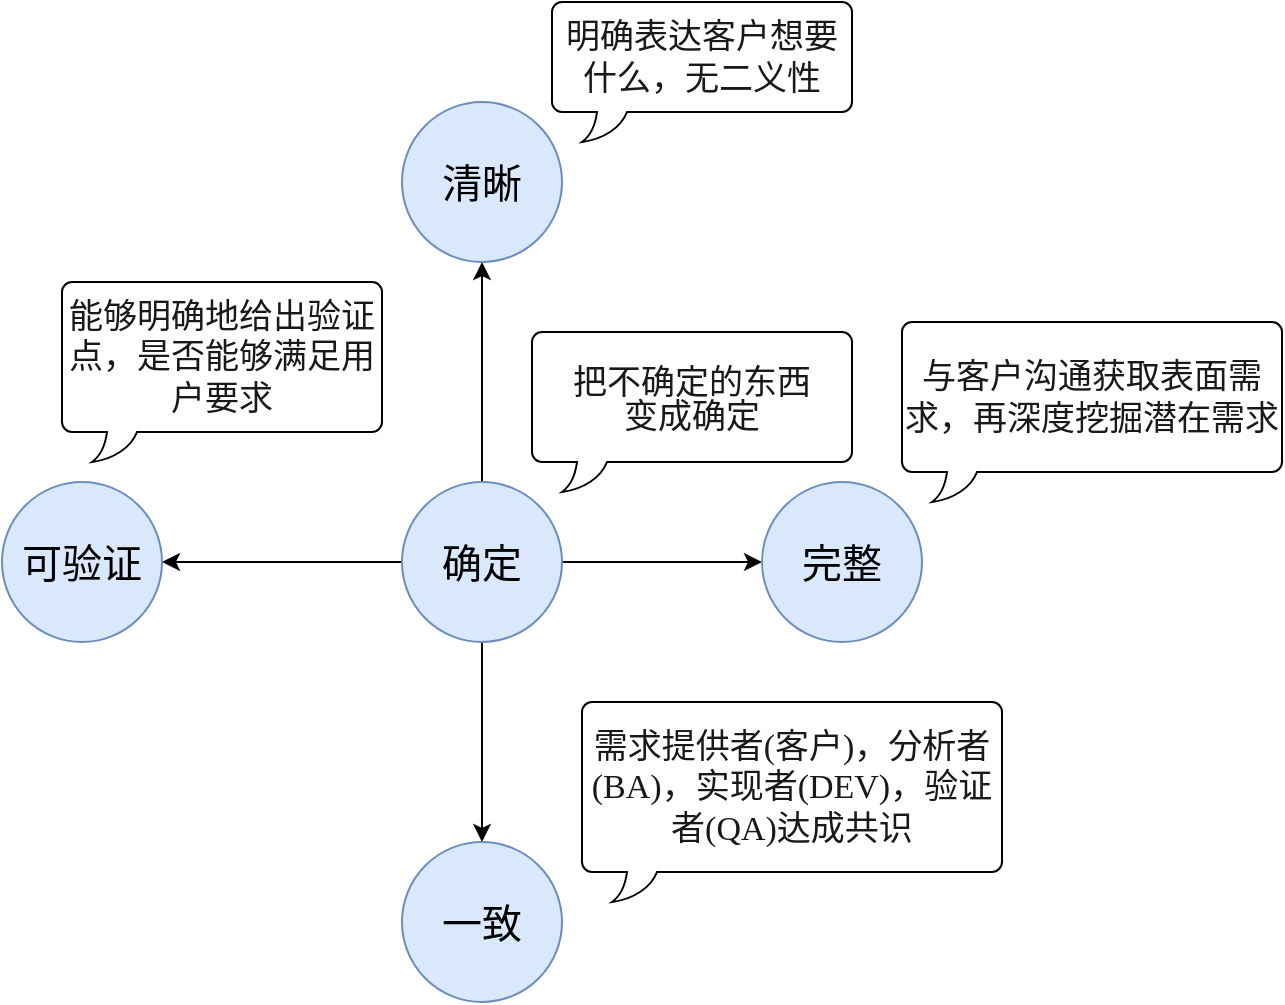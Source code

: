 <mxfile version="15.1.3" type="device"><diagram id="B9f5kImLaFyRW-KIJbRU" name="第 1 页"><mxGraphModel dx="1086" dy="806" grid="0" gridSize="10" guides="1" tooltips="1" connect="1" arrows="1" fold="1" page="1" pageScale="1" pageWidth="1169" pageHeight="1654" math="0" shadow="0"><root><mxCell id="0"/><mxCell id="1" parent="0"/><mxCell id="3IG1kTOLzrX2wCeYkLsP-20" value="" style="edgeStyle=orthogonalEdgeStyle;rounded=0;orthogonalLoop=1;jettySize=auto;html=1;fontSize=17;" edge="1" parent="1" source="3IG1kTOLzrX2wCeYkLsP-1" target="3IG1kTOLzrX2wCeYkLsP-6"><mxGeometry relative="1" as="geometry"/></mxCell><mxCell id="3IG1kTOLzrX2wCeYkLsP-21" value="" style="edgeStyle=orthogonalEdgeStyle;rounded=0;orthogonalLoop=1;jettySize=auto;html=1;fontSize=17;" edge="1" parent="1" source="3IG1kTOLzrX2wCeYkLsP-1" target="3IG1kTOLzrX2wCeYkLsP-4"><mxGeometry relative="1" as="geometry"/></mxCell><mxCell id="3IG1kTOLzrX2wCeYkLsP-22" value="" style="edgeStyle=orthogonalEdgeStyle;rounded=0;orthogonalLoop=1;jettySize=auto;html=1;fontSize=17;" edge="1" parent="1" source="3IG1kTOLzrX2wCeYkLsP-1" target="3IG1kTOLzrX2wCeYkLsP-5"><mxGeometry relative="1" as="geometry"/></mxCell><mxCell id="3IG1kTOLzrX2wCeYkLsP-23" value="" style="edgeStyle=orthogonalEdgeStyle;rounded=0;orthogonalLoop=1;jettySize=auto;html=1;fontSize=17;" edge="1" parent="1" source="3IG1kTOLzrX2wCeYkLsP-1" target="3IG1kTOLzrX2wCeYkLsP-3"><mxGeometry relative="1" as="geometry"/></mxCell><mxCell id="3IG1kTOLzrX2wCeYkLsP-1" value="确定" style="ellipse;whiteSpace=wrap;html=1;aspect=fixed;fontSize=20;fillColor=#dae8fc;strokeColor=#6c8ebf;" vertex="1" parent="1"><mxGeometry x="520" y="360" width="80" height="80" as="geometry"/></mxCell><mxCell id="3IG1kTOLzrX2wCeYkLsP-3" value="可验证" style="ellipse;whiteSpace=wrap;html=1;aspect=fixed;fontSize=20;fillColor=#dae8fc;strokeColor=#6c8ebf;" vertex="1" parent="1"><mxGeometry x="320" y="360" width="80" height="80" as="geometry"/></mxCell><mxCell id="3IG1kTOLzrX2wCeYkLsP-4" value="清晰" style="ellipse;whiteSpace=wrap;html=1;aspect=fixed;fontSize=20;fillColor=#dae8fc;strokeColor=#6c8ebf;" vertex="1" parent="1"><mxGeometry x="520" y="170" width="80" height="80" as="geometry"/></mxCell><mxCell id="3IG1kTOLzrX2wCeYkLsP-5" value="一致" style="ellipse;whiteSpace=wrap;html=1;aspect=fixed;fontSize=20;fillColor=#dae8fc;strokeColor=#6c8ebf;" vertex="1" parent="1"><mxGeometry x="520" y="540" width="80" height="80" as="geometry"/></mxCell><mxCell id="3IG1kTOLzrX2wCeYkLsP-6" value="完整" style="ellipse;whiteSpace=wrap;html=1;aspect=fixed;fontSize=20;fillColor=#dae8fc;strokeColor=#6c8ebf;" vertex="1" parent="1"><mxGeometry x="700" y="360" width="80" height="80" as="geometry"/></mxCell><mxCell id="3IG1kTOLzrX2wCeYkLsP-14" value="&lt;span style=&quot;font-family: &amp;quot;microsoft yahei&amp;quot;; font-size: 17px; color: rgb(25, 25, 25);&quot;&gt;明确表达客户想要什么，无二义性&lt;/span&gt;" style="whiteSpace=wrap;html=1;shape=mxgraph.basic.roundRectCallout;dx=30;dy=15;size=5;boundedLbl=1;fontSize=17;" vertex="1" parent="1"><mxGeometry x="595" y="120" width="150" height="70" as="geometry"/></mxCell><mxCell id="3IG1kTOLzrX2wCeYkLsP-16" value="&lt;span style=&quot;font-family: &amp;quot;microsoft yahei&amp;quot;; font-size: 17px; color: rgb(25, 25, 25);&quot;&gt;与客户沟通获取表面需求，再深度挖掘潜在需求&lt;/span&gt;" style="whiteSpace=wrap;html=1;shape=mxgraph.basic.roundRectCallout;dx=30;dy=15;size=5;boundedLbl=1;fontSize=17;" vertex="1" parent="1"><mxGeometry x="770" y="280" width="190" height="90" as="geometry"/></mxCell><mxCell id="3IG1kTOLzrX2wCeYkLsP-17" value="&lt;p align=&quot;center&quot; style=&quot;margin: 0px ; line-height: 100% ; font-size: 17px&quot;&gt;&lt;span style=&quot;font-family: &amp;#34;microsoft yahei&amp;#34; ; font-size: 17px ; color: rgb(25 , 25 , 25)&quot;&gt;把不确定的东西&lt;/span&gt;&lt;/p&gt;&lt;p align=&quot;center&quot; style=&quot;margin: 0px ; line-height: 100% ; font-size: 17px&quot;&gt;&lt;span style=&quot;font-family: &amp;#34;microsoft yahei&amp;#34; ; font-size: 17px ; color: rgb(25 , 25 , 25)&quot;&gt;变成确定&lt;/span&gt;&lt;/p&gt;" style="whiteSpace=wrap;html=1;shape=mxgraph.basic.roundRectCallout;dx=30;dy=15;size=5;boundedLbl=1;fontSize=17;" vertex="1" parent="1"><mxGeometry x="585" y="285" width="160" height="80" as="geometry"/></mxCell><mxCell id="3IG1kTOLzrX2wCeYkLsP-18" value="&lt;span style=&quot;font-family: &amp;quot;microsoft yahei&amp;quot;; font-size: 17px; color: rgb(25, 25, 25);&quot;&gt;需求提供者(客户)，分析者(BA)，实现者(DEV)，验证者(QA)达成共识&lt;/span&gt;" style="whiteSpace=wrap;html=1;shape=mxgraph.basic.roundRectCallout;dx=30;dy=15;size=5;boundedLbl=1;fontSize=17;" vertex="1" parent="1"><mxGeometry x="610" y="470" width="210" height="100" as="geometry"/></mxCell><mxCell id="3IG1kTOLzrX2wCeYkLsP-19" value="&lt;span style=&quot;font-family: &amp;quot;microsoft yahei&amp;quot;; font-size: 17px; color: rgb(25, 25, 25);&quot;&gt;能够明确地给出验证点，是否能够满足用户要求&lt;/span&gt;" style="whiteSpace=wrap;html=1;shape=mxgraph.basic.roundRectCallout;dx=30;dy=15;size=5;boundedLbl=1;fontSize=17;" vertex="1" parent="1"><mxGeometry x="350" y="260" width="160" height="90" as="geometry"/></mxCell></root></mxGraphModel></diagram></mxfile>